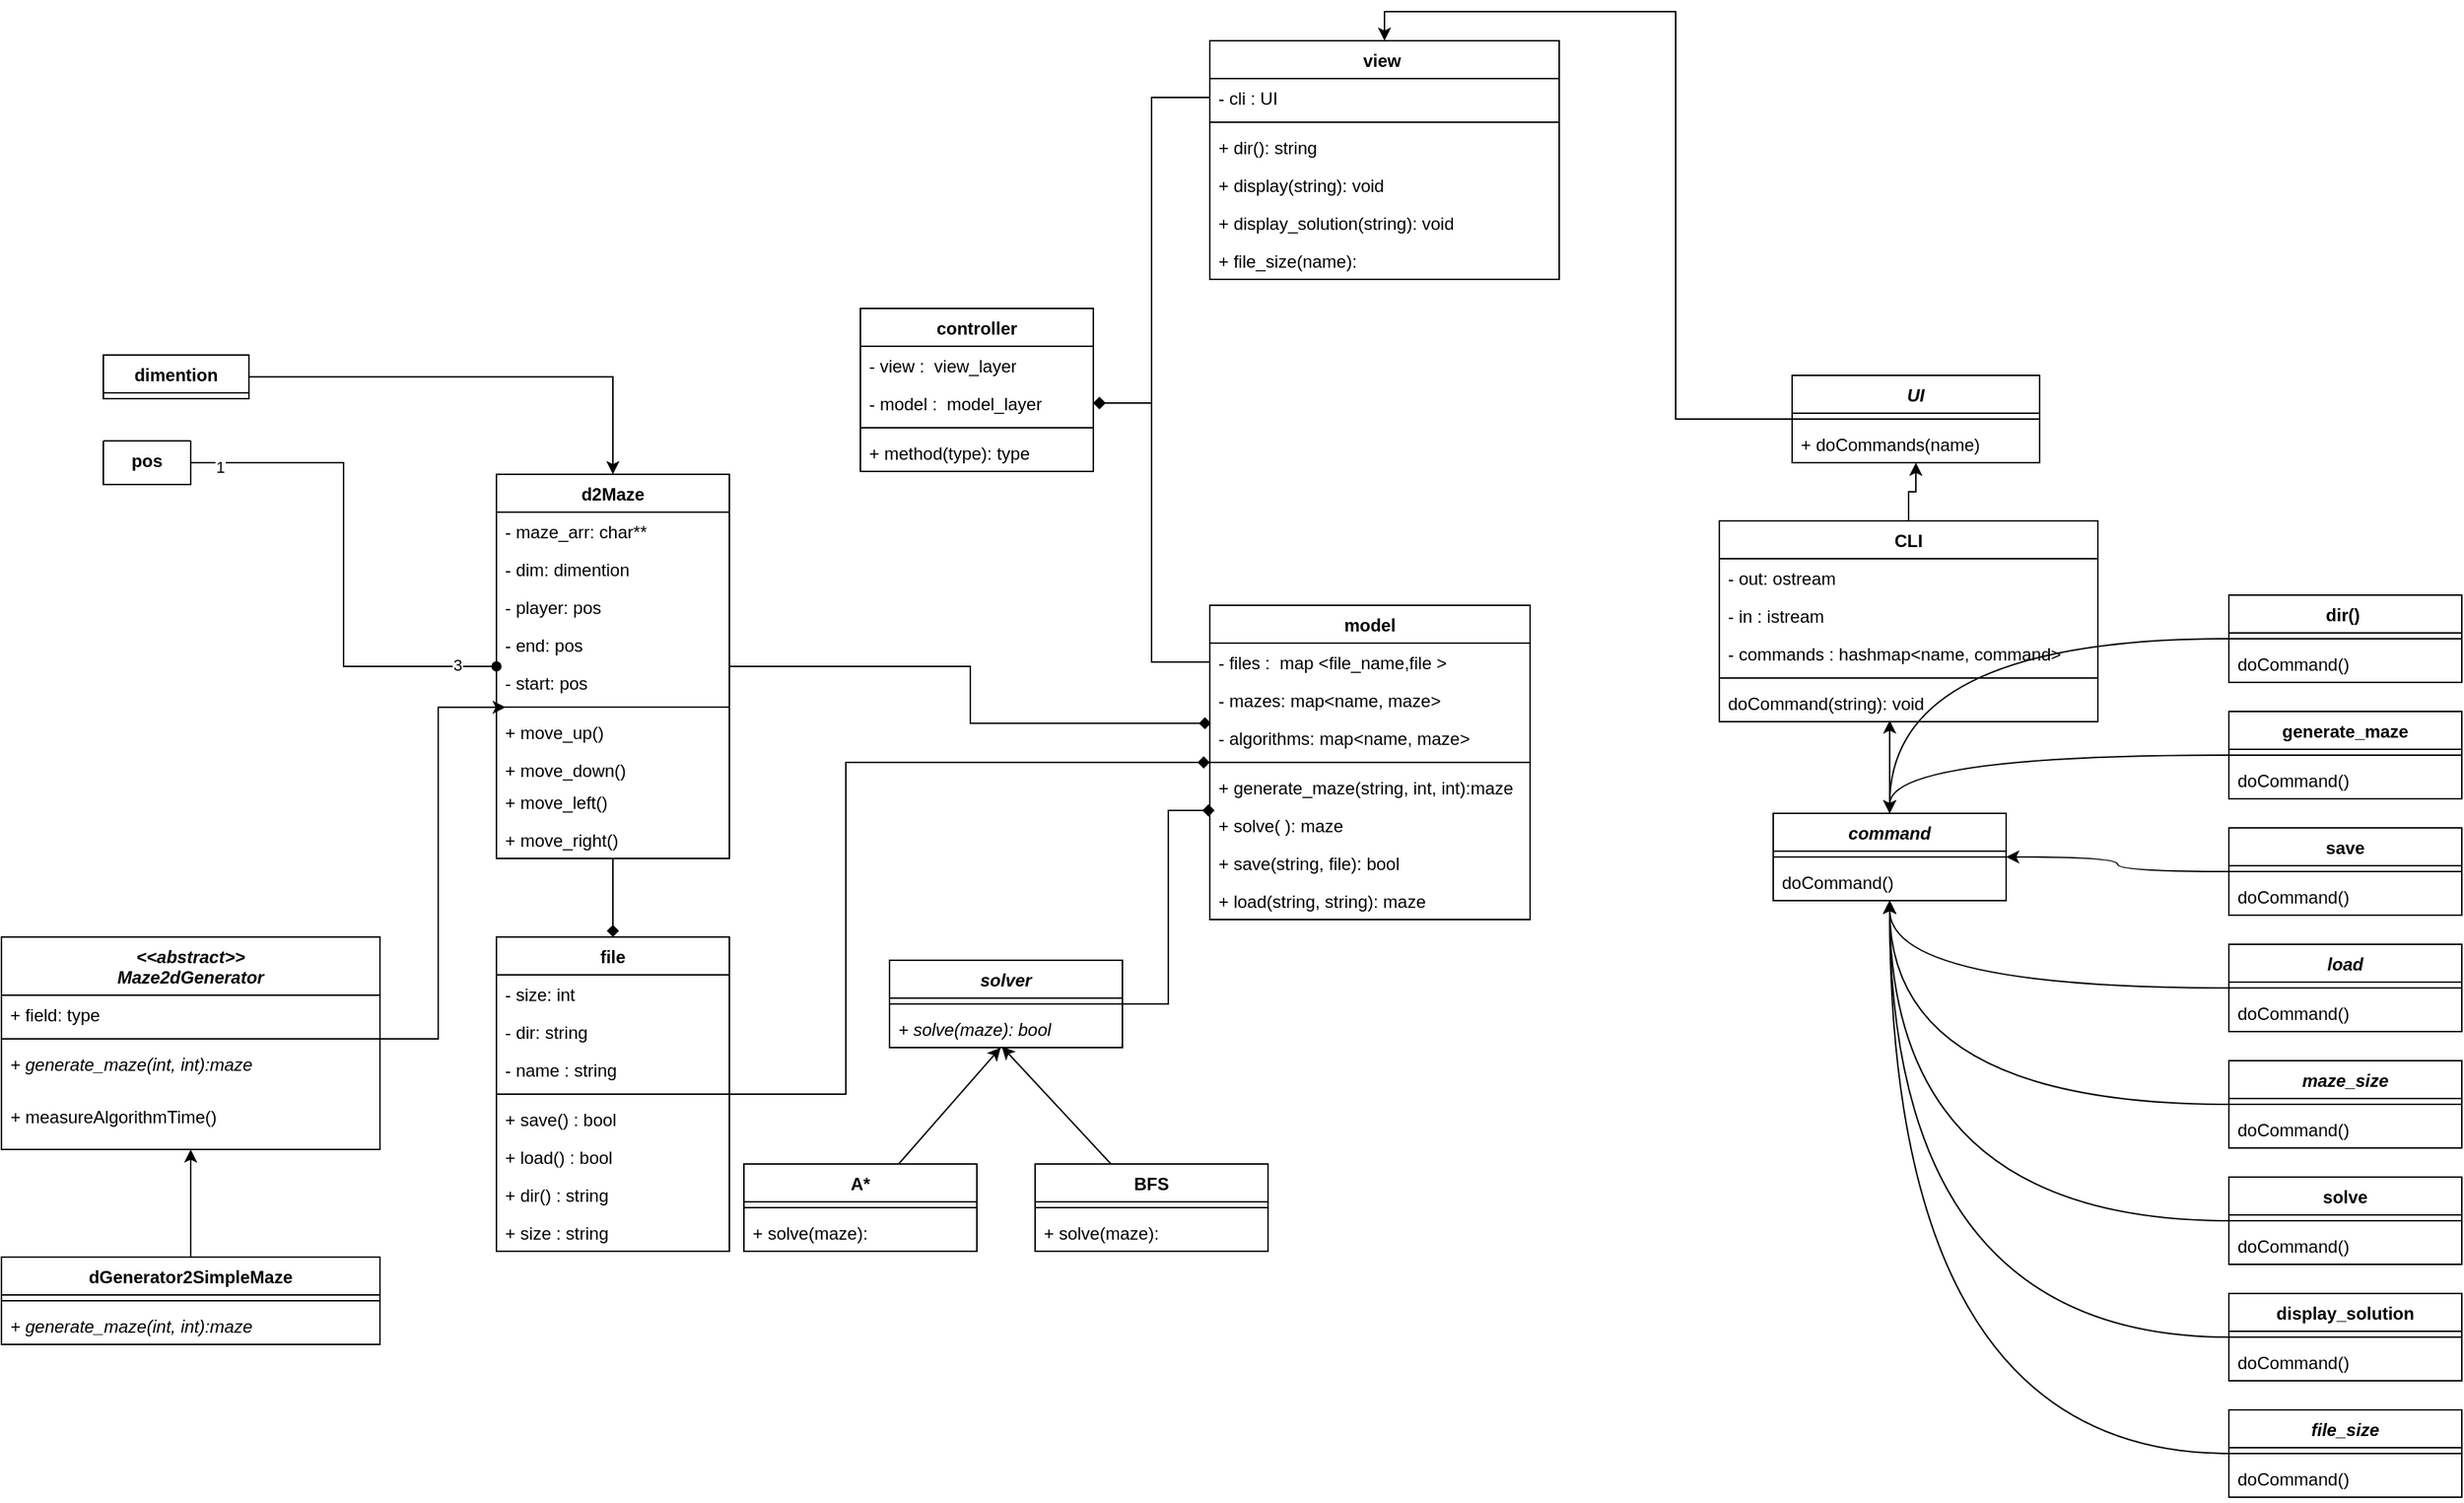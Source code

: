 <mxfile version="21.6.5" type="device">
  <diagram id="C5RBs43oDa-KdzZeNtuy" name="Page-1">
    <mxGraphModel dx="1363" dy="799" grid="1" gridSize="10" guides="1" tooltips="1" connect="1" arrows="1" fold="1" page="1" pageScale="1" pageWidth="1920" pageHeight="1200" math="0" shadow="0">
      <root>
        <mxCell id="WIyWlLk6GJQsqaUBKTNV-0" />
        <mxCell id="WIyWlLk6GJQsqaUBKTNV-1" parent="WIyWlLk6GJQsqaUBKTNV-0" />
        <mxCell id="Aom7ksUXfzKMNGs9SRL8-187" style="edgeStyle=orthogonalEdgeStyle;rounded=0;orthogonalLoop=1;jettySize=auto;html=1;endArrow=diamond;endFill=1;" edge="1" parent="WIyWlLk6GJQsqaUBKTNV-1" source="Aom7ksUXfzKMNGs9SRL8-19" target="Aom7ksUXfzKMNGs9SRL8-81">
          <mxGeometry relative="1" as="geometry" />
        </mxCell>
        <mxCell id="Aom7ksUXfzKMNGs9SRL8-239" style="edgeStyle=elbowEdgeStyle;rounded=0;orthogonalLoop=1;jettySize=auto;html=1;entryX=0.004;entryY=0.118;entryDx=0;entryDy=0;entryPerimeter=0;endArrow=diamond;endFill=1;" edge="1" parent="WIyWlLk6GJQsqaUBKTNV-1" source="Aom7ksUXfzKMNGs9SRL8-19" target="Aom7ksUXfzKMNGs9SRL8-63">
          <mxGeometry relative="1" as="geometry" />
        </mxCell>
        <mxCell id="Aom7ksUXfzKMNGs9SRL8-19" value="d2Maze" style="swimlane;fontStyle=1;align=center;verticalAlign=top;childLayout=stackLayout;horizontal=1;startSize=26;horizontalStack=0;resizeParent=1;resizeParentMax=0;resizeLast=0;collapsible=1;marginBottom=0;whiteSpace=wrap;html=1;" vertex="1" parent="WIyWlLk6GJQsqaUBKTNV-1">
          <mxGeometry x="490" y="418" width="160" height="264" as="geometry" />
        </mxCell>
        <mxCell id="Aom7ksUXfzKMNGs9SRL8-20" value="- maze_arr: char**" style="text;strokeColor=none;fillColor=none;align=left;verticalAlign=top;spacingLeft=4;spacingRight=4;overflow=hidden;rotatable=0;points=[[0,0.5],[1,0.5]];portConstraint=eastwest;whiteSpace=wrap;html=1;" vertex="1" parent="Aom7ksUXfzKMNGs9SRL8-19">
          <mxGeometry y="26" width="160" height="26" as="geometry" />
        </mxCell>
        <mxCell id="Aom7ksUXfzKMNGs9SRL8-22" value="- dim: dimention&amp;nbsp;" style="text;strokeColor=none;fillColor=none;align=left;verticalAlign=top;spacingLeft=4;spacingRight=4;overflow=hidden;rotatable=0;points=[[0,0.5],[1,0.5]];portConstraint=eastwest;whiteSpace=wrap;html=1;" vertex="1" parent="Aom7ksUXfzKMNGs9SRL8-19">
          <mxGeometry y="52" width="160" height="26" as="geometry" />
        </mxCell>
        <mxCell id="Aom7ksUXfzKMNGs9SRL8-23" value="- player: pos" style="text;strokeColor=none;fillColor=none;align=left;verticalAlign=top;spacingLeft=4;spacingRight=4;overflow=hidden;rotatable=0;points=[[0,0.5],[1,0.5]];portConstraint=eastwest;whiteSpace=wrap;html=1;" vertex="1" parent="Aom7ksUXfzKMNGs9SRL8-19">
          <mxGeometry y="78" width="160" height="26" as="geometry" />
        </mxCell>
        <mxCell id="Aom7ksUXfzKMNGs9SRL8-38" value="- end: pos" style="text;strokeColor=none;fillColor=none;align=left;verticalAlign=top;spacingLeft=4;spacingRight=4;overflow=hidden;rotatable=0;points=[[0,0.5],[1,0.5]];portConstraint=eastwest;whiteSpace=wrap;html=1;" vertex="1" parent="Aom7ksUXfzKMNGs9SRL8-19">
          <mxGeometry y="104" width="160" height="26" as="geometry" />
        </mxCell>
        <mxCell id="Aom7ksUXfzKMNGs9SRL8-37" value="- start: pos" style="text;strokeColor=none;fillColor=none;align=left;verticalAlign=top;spacingLeft=4;spacingRight=4;overflow=hidden;rotatable=0;points=[[0,0.5],[1,0.5]];portConstraint=eastwest;whiteSpace=wrap;html=1;" vertex="1" parent="Aom7ksUXfzKMNGs9SRL8-19">
          <mxGeometry y="130" width="160" height="26" as="geometry" />
        </mxCell>
        <mxCell id="Aom7ksUXfzKMNGs9SRL8-21" value="" style="line;strokeWidth=1;fillColor=none;align=left;verticalAlign=middle;spacingTop=-1;spacingLeft=3;spacingRight=3;rotatable=0;labelPosition=right;points=[];portConstraint=eastwest;strokeColor=inherit;" vertex="1" parent="Aom7ksUXfzKMNGs9SRL8-19">
          <mxGeometry y="156" width="160" height="8" as="geometry" />
        </mxCell>
        <mxCell id="Aom7ksUXfzKMNGs9SRL8-24" value="+ move_up()" style="text;strokeColor=none;fillColor=none;align=left;verticalAlign=top;spacingLeft=4;spacingRight=4;overflow=hidden;rotatable=0;points=[[0,0.5],[1,0.5]];portConstraint=eastwest;whiteSpace=wrap;html=1;" vertex="1" parent="Aom7ksUXfzKMNGs9SRL8-19">
          <mxGeometry y="164" width="160" height="26" as="geometry" />
        </mxCell>
        <mxCell id="Aom7ksUXfzKMNGs9SRL8-25" value="+ move_down()" style="text;strokeColor=none;fillColor=none;align=left;verticalAlign=top;spacingLeft=4;spacingRight=4;overflow=hidden;rotatable=0;points=[[0,0.5],[1,0.5]];portConstraint=eastwest;whiteSpace=wrap;html=1;" vertex="1" parent="Aom7ksUXfzKMNGs9SRL8-19">
          <mxGeometry y="190" width="160" height="22" as="geometry" />
        </mxCell>
        <mxCell id="Aom7ksUXfzKMNGs9SRL8-26" value="+ move_left()" style="text;strokeColor=none;fillColor=none;align=left;verticalAlign=top;spacingLeft=4;spacingRight=4;overflow=hidden;rotatable=0;points=[[0,0.5],[1,0.5]];portConstraint=eastwest;whiteSpace=wrap;html=1;" vertex="1" parent="Aom7ksUXfzKMNGs9SRL8-19">
          <mxGeometry y="212" width="160" height="26" as="geometry" />
        </mxCell>
        <mxCell id="Aom7ksUXfzKMNGs9SRL8-32" value="+ move_right()" style="text;strokeColor=none;fillColor=none;align=left;verticalAlign=top;spacingLeft=4;spacingRight=4;overflow=hidden;rotatable=0;points=[[0,0.5],[1,0.5]];portConstraint=eastwest;whiteSpace=wrap;html=1;" vertex="1" parent="Aom7ksUXfzKMNGs9SRL8-19">
          <mxGeometry y="238" width="160" height="26" as="geometry" />
        </mxCell>
        <mxCell id="Aom7ksUXfzKMNGs9SRL8-191" style="edgeStyle=orthogonalEdgeStyle;rounded=0;orthogonalLoop=1;jettySize=auto;html=1;" edge="1" parent="WIyWlLk6GJQsqaUBKTNV-1" source="Aom7ksUXfzKMNGs9SRL8-27" target="Aom7ksUXfzKMNGs9SRL8-19">
          <mxGeometry relative="1" as="geometry" />
        </mxCell>
        <mxCell id="Aom7ksUXfzKMNGs9SRL8-27" value="dimention" style="swimlane;fontStyle=1;align=center;verticalAlign=top;childLayout=stackLayout;horizontal=1;startSize=26;horizontalStack=0;resizeParent=1;resizeParentMax=0;resizeLast=0;collapsible=1;marginBottom=0;whiteSpace=wrap;html=1;" vertex="1" collapsed="1" parent="WIyWlLk6GJQsqaUBKTNV-1">
          <mxGeometry x="220" y="336" width="100" height="30" as="geometry">
            <mxRectangle x="760" y="316" width="160" height="200" as="alternateBounds" />
          </mxGeometry>
        </mxCell>
        <mxCell id="Aom7ksUXfzKMNGs9SRL8-28" value="- width: int" style="text;strokeColor=none;fillColor=none;align=left;verticalAlign=top;spacingLeft=4;spacingRight=4;overflow=hidden;rotatable=0;points=[[0,0.5],[1,0.5]];portConstraint=eastwest;whiteSpace=wrap;html=1;" vertex="1" parent="Aom7ksUXfzKMNGs9SRL8-27">
          <mxGeometry y="26" width="160" height="26" as="geometry" />
        </mxCell>
        <mxCell id="Aom7ksUXfzKMNGs9SRL8-30" value="- height: int" style="text;strokeColor=none;fillColor=none;align=left;verticalAlign=top;spacingLeft=4;spacingRight=4;overflow=hidden;rotatable=0;points=[[0,0.5],[1,0.5]];portConstraint=eastwest;whiteSpace=wrap;html=1;" vertex="1" parent="Aom7ksUXfzKMNGs9SRL8-27">
          <mxGeometry y="52" width="160" height="28" as="geometry" />
        </mxCell>
        <mxCell id="Aom7ksUXfzKMNGs9SRL8-29" value="" style="line;strokeWidth=1;fillColor=none;align=left;verticalAlign=middle;spacingTop=-1;spacingLeft=3;spacingRight=3;rotatable=0;labelPosition=right;points=[];portConstraint=eastwest;strokeColor=inherit;" vertex="1" parent="Aom7ksUXfzKMNGs9SRL8-27">
          <mxGeometry y="80" width="160" height="8" as="geometry" />
        </mxCell>
        <mxCell id="Aom7ksUXfzKMNGs9SRL8-33" value="+ set_width(int): void" style="text;strokeColor=none;fillColor=none;align=left;verticalAlign=top;spacingLeft=4;spacingRight=4;overflow=hidden;rotatable=0;points=[[0,0.5],[1,0.5]];portConstraint=eastwest;whiteSpace=wrap;html=1;" vertex="1" parent="Aom7ksUXfzKMNGs9SRL8-27">
          <mxGeometry y="88" width="160" height="28" as="geometry" />
        </mxCell>
        <mxCell id="Aom7ksUXfzKMNGs9SRL8-34" value="+ set_height(int) : void" style="text;strokeColor=none;fillColor=none;align=left;verticalAlign=top;spacingLeft=4;spacingRight=4;overflow=hidden;rotatable=0;points=[[0,0.5],[1,0.5]];portConstraint=eastwest;whiteSpace=wrap;html=1;" vertex="1" parent="Aom7ksUXfzKMNGs9SRL8-27">
          <mxGeometry y="116" width="160" height="28" as="geometry" />
        </mxCell>
        <mxCell id="Aom7ksUXfzKMNGs9SRL8-35" value="+ get_height() : int" style="text;strokeColor=none;fillColor=none;align=left;verticalAlign=top;spacingLeft=4;spacingRight=4;overflow=hidden;rotatable=0;points=[[0,0.5],[1,0.5]];portConstraint=eastwest;whiteSpace=wrap;html=1;" vertex="1" parent="Aom7ksUXfzKMNGs9SRL8-27">
          <mxGeometry y="144" width="160" height="28" as="geometry" />
        </mxCell>
        <mxCell id="Aom7ksUXfzKMNGs9SRL8-36" value="+ get_width() : int" style="text;strokeColor=none;fillColor=none;align=left;verticalAlign=top;spacingLeft=4;spacingRight=4;overflow=hidden;rotatable=0;points=[[0,0.5],[1,0.5]];portConstraint=eastwest;whiteSpace=wrap;html=1;" vertex="1" parent="Aom7ksUXfzKMNGs9SRL8-27">
          <mxGeometry y="172" width="160" height="28" as="geometry" />
        </mxCell>
        <mxCell id="Aom7ksUXfzKMNGs9SRL8-39" value="pos" style="swimlane;fontStyle=1;align=center;verticalAlign=top;childLayout=stackLayout;horizontal=1;startSize=0;horizontalStack=0;resizeParent=1;resizeParentMax=0;resizeLast=0;collapsible=1;marginBottom=0;whiteSpace=wrap;html=1;" vertex="1" collapsed="1" parent="WIyWlLk6GJQsqaUBKTNV-1">
          <mxGeometry x="220" y="395" width="60" height="30" as="geometry">
            <mxRectangle x="760" y="546" width="160" height="194" as="alternateBounds" />
          </mxGeometry>
        </mxCell>
        <mxCell id="Aom7ksUXfzKMNGs9SRL8-44" value="- col: int" style="text;strokeColor=none;fillColor=none;align=left;verticalAlign=top;spacingLeft=4;spacingRight=4;overflow=hidden;rotatable=0;points=[[0,0.5],[1,0.5]];portConstraint=eastwest;whiteSpace=wrap;html=1;" vertex="1" parent="Aom7ksUXfzKMNGs9SRL8-39">
          <mxGeometry y="26" width="160" height="30" as="geometry" />
        </mxCell>
        <mxCell id="Aom7ksUXfzKMNGs9SRL8-40" value="- row: int" style="text;strokeColor=none;fillColor=none;align=left;verticalAlign=top;spacingLeft=4;spacingRight=4;overflow=hidden;rotatable=0;points=[[0,0.5],[1,0.5]];portConstraint=eastwest;whiteSpace=wrap;html=1;" vertex="1" parent="Aom7ksUXfzKMNGs9SRL8-39">
          <mxGeometry y="56" width="160" height="26" as="geometry" />
        </mxCell>
        <mxCell id="Aom7ksUXfzKMNGs9SRL8-41" value="" style="line;strokeWidth=1;fillColor=none;align=left;verticalAlign=middle;spacingTop=-1;spacingLeft=3;spacingRight=3;rotatable=0;labelPosition=right;points=[];portConstraint=eastwest;strokeColor=inherit;" vertex="1" parent="Aom7ksUXfzKMNGs9SRL8-39">
          <mxGeometry y="82" width="160" height="8" as="geometry" />
        </mxCell>
        <mxCell id="Aom7ksUXfzKMNGs9SRL8-42" value="+ set_col(int):&amp;nbsp; void" style="text;strokeColor=none;fillColor=none;align=left;verticalAlign=top;spacingLeft=4;spacingRight=4;overflow=hidden;rotatable=0;points=[[0,0.5],[1,0.5]];portConstraint=eastwest;whiteSpace=wrap;html=1;" vertex="1" parent="Aom7ksUXfzKMNGs9SRL8-39">
          <mxGeometry y="90" width="160" height="26" as="geometry" />
        </mxCell>
        <mxCell id="Aom7ksUXfzKMNGs9SRL8-45" value="+ set_row(int):&amp;nbsp; void" style="text;strokeColor=none;fillColor=none;align=left;verticalAlign=top;spacingLeft=4;spacingRight=4;overflow=hidden;rotatable=0;points=[[0,0.5],[1,0.5]];portConstraint=eastwest;whiteSpace=wrap;html=1;" vertex="1" parent="Aom7ksUXfzKMNGs9SRL8-39">
          <mxGeometry y="116" width="160" height="26" as="geometry" />
        </mxCell>
        <mxCell id="Aom7ksUXfzKMNGs9SRL8-46" value="+ get_col():&amp;nbsp; int" style="text;strokeColor=none;fillColor=none;align=left;verticalAlign=top;spacingLeft=4;spacingRight=4;overflow=hidden;rotatable=0;points=[[0,0.5],[1,0.5]];portConstraint=eastwest;whiteSpace=wrap;html=1;" vertex="1" parent="Aom7ksUXfzKMNGs9SRL8-39">
          <mxGeometry y="142" width="160" height="26" as="geometry" />
        </mxCell>
        <mxCell id="Aom7ksUXfzKMNGs9SRL8-47" value="+ get_row():&amp;nbsp; int" style="text;strokeColor=none;fillColor=none;align=left;verticalAlign=top;spacingLeft=4;spacingRight=4;overflow=hidden;rotatable=0;points=[[0,0.5],[1,0.5]];portConstraint=eastwest;whiteSpace=wrap;html=1;" vertex="1" parent="Aom7ksUXfzKMNGs9SRL8-39">
          <mxGeometry y="168" width="160" height="26" as="geometry" />
        </mxCell>
        <mxCell id="Aom7ksUXfzKMNGs9SRL8-64" value="&lt;i&gt;&amp;lt;&amp;lt;abstract&amp;gt;&amp;gt;&lt;br&gt;Maze2dGenerator&lt;/i&gt;" style="swimlane;fontStyle=1;align=center;verticalAlign=top;childLayout=stackLayout;horizontal=1;startSize=40;horizontalStack=0;resizeParent=1;resizeParentMax=0;resizeLast=0;collapsible=1;marginBottom=0;whiteSpace=wrap;html=1;" vertex="1" parent="WIyWlLk6GJQsqaUBKTNV-1">
          <mxGeometry x="150" y="736" width="260" height="146" as="geometry">
            <mxRectangle x="540" y="440" width="140" height="40" as="alternateBounds" />
          </mxGeometry>
        </mxCell>
        <mxCell id="Aom7ksUXfzKMNGs9SRL8-65" value="+ field: type" style="text;strokeColor=none;fillColor=none;align=left;verticalAlign=top;spacingLeft=4;spacingRight=4;overflow=hidden;rotatable=0;points=[[0,0.5],[1,0.5]];portConstraint=eastwest;whiteSpace=wrap;html=1;" vertex="1" parent="Aom7ksUXfzKMNGs9SRL8-64">
          <mxGeometry y="40" width="260" height="26" as="geometry" />
        </mxCell>
        <mxCell id="Aom7ksUXfzKMNGs9SRL8-66" value="" style="line;strokeWidth=1;fillColor=none;align=left;verticalAlign=middle;spacingTop=-1;spacingLeft=3;spacingRight=3;rotatable=0;labelPosition=right;points=[];portConstraint=eastwest;strokeColor=inherit;" vertex="1" parent="Aom7ksUXfzKMNGs9SRL8-64">
          <mxGeometry y="66" width="260" height="8" as="geometry" />
        </mxCell>
        <mxCell id="Aom7ksUXfzKMNGs9SRL8-67" value="&lt;i&gt;+ generate_maze(int, int):maze&amp;nbsp;&lt;/i&gt;" style="text;strokeColor=none;fillColor=none;align=left;verticalAlign=top;spacingLeft=4;spacingRight=4;overflow=hidden;rotatable=0;points=[[0,0.5],[1,0.5]];portConstraint=eastwest;whiteSpace=wrap;html=1;" vertex="1" parent="Aom7ksUXfzKMNGs9SRL8-64">
          <mxGeometry y="74" width="260" height="36" as="geometry" />
        </mxCell>
        <mxCell id="Aom7ksUXfzKMNGs9SRL8-75" value="&lt;i&gt;+&amp;nbsp;&lt;/i&gt;measureAlgorithmTime()" style="text;strokeColor=none;fillColor=none;align=left;verticalAlign=top;spacingLeft=4;spacingRight=4;overflow=hidden;rotatable=0;points=[[0,0.5],[1,0.5]];portConstraint=eastwest;whiteSpace=wrap;html=1;" vertex="1" parent="Aom7ksUXfzKMNGs9SRL8-64">
          <mxGeometry y="110" width="260" height="36" as="geometry" />
        </mxCell>
        <mxCell id="Aom7ksUXfzKMNGs9SRL8-74" style="edgeStyle=orthogonalEdgeStyle;rounded=0;orthogonalLoop=1;jettySize=auto;html=1;entryX=0.04;entryY=1.158;entryDx=0;entryDy=0;entryPerimeter=0;" edge="1" parent="WIyWlLk6GJQsqaUBKTNV-1" source="Aom7ksUXfzKMNGs9SRL8-66" target="Aom7ksUXfzKMNGs9SRL8-37">
          <mxGeometry relative="1" as="geometry" />
        </mxCell>
        <mxCell id="Aom7ksUXfzKMNGs9SRL8-192" style="edgeStyle=orthogonalEdgeStyle;rounded=0;orthogonalLoop=1;jettySize=auto;html=1;" edge="1" parent="WIyWlLk6GJQsqaUBKTNV-1" source="Aom7ksUXfzKMNGs9SRL8-76" target="Aom7ksUXfzKMNGs9SRL8-64">
          <mxGeometry relative="1" as="geometry" />
        </mxCell>
        <mxCell id="Aom7ksUXfzKMNGs9SRL8-76" value="dGenerator2SimpleMaze" style="swimlane;fontStyle=1;align=center;verticalAlign=top;childLayout=stackLayout;horizontal=1;startSize=26;horizontalStack=0;resizeParent=1;resizeParentMax=0;resizeLast=0;collapsible=1;marginBottom=0;whiteSpace=wrap;html=1;" vertex="1" parent="WIyWlLk6GJQsqaUBKTNV-1">
          <mxGeometry x="150" y="956" width="260" height="60" as="geometry" />
        </mxCell>
        <mxCell id="Aom7ksUXfzKMNGs9SRL8-78" value="" style="line;strokeWidth=1;fillColor=none;align=left;verticalAlign=middle;spacingTop=-1;spacingLeft=3;spacingRight=3;rotatable=0;labelPosition=right;points=[];portConstraint=eastwest;strokeColor=inherit;" vertex="1" parent="Aom7ksUXfzKMNGs9SRL8-76">
          <mxGeometry y="26" width="260" height="8" as="geometry" />
        </mxCell>
        <mxCell id="Aom7ksUXfzKMNGs9SRL8-79" value="&lt;i style=&quot;border-color: var(--border-color);&quot;&gt;+ generate_maze(int, int):maze&amp;nbsp;&lt;/i&gt;" style="text;strokeColor=none;fillColor=none;align=left;verticalAlign=top;spacingLeft=4;spacingRight=4;overflow=hidden;rotatable=0;points=[[0,0.5],[1,0.5]];portConstraint=eastwest;whiteSpace=wrap;html=1;" vertex="1" parent="Aom7ksUXfzKMNGs9SRL8-76">
          <mxGeometry y="34" width="260" height="26" as="geometry" />
        </mxCell>
        <mxCell id="Aom7ksUXfzKMNGs9SRL8-241" style="edgeStyle=elbowEdgeStyle;rounded=0;orthogonalLoop=1;jettySize=auto;html=1;endArrow=diamond;endFill=1;" edge="1" parent="WIyWlLk6GJQsqaUBKTNV-1" source="Aom7ksUXfzKMNGs9SRL8-81" target="Aom7ksUXfzKMNGs9SRL8-120">
          <mxGeometry relative="1" as="geometry">
            <Array as="points">
              <mxPoint x="730" y="730" />
            </Array>
          </mxGeometry>
        </mxCell>
        <mxCell id="Aom7ksUXfzKMNGs9SRL8-81" value="file" style="swimlane;fontStyle=1;align=center;verticalAlign=top;childLayout=stackLayout;horizontal=1;startSize=26;horizontalStack=0;resizeParent=1;resizeParentMax=0;resizeLast=0;collapsible=1;marginBottom=0;whiteSpace=wrap;html=1;" vertex="1" parent="WIyWlLk6GJQsqaUBKTNV-1">
          <mxGeometry x="490" y="736" width="160" height="216" as="geometry">
            <mxRectangle x="600" y="370" width="60" height="30" as="alternateBounds" />
          </mxGeometry>
        </mxCell>
        <mxCell id="Aom7ksUXfzKMNGs9SRL8-82" value="- size: int" style="text;strokeColor=none;fillColor=none;align=left;verticalAlign=top;spacingLeft=4;spacingRight=4;overflow=hidden;rotatable=0;points=[[0,0.5],[1,0.5]];portConstraint=eastwest;whiteSpace=wrap;html=1;" vertex="1" parent="Aom7ksUXfzKMNGs9SRL8-81">
          <mxGeometry y="26" width="160" height="26" as="geometry" />
        </mxCell>
        <mxCell id="Aom7ksUXfzKMNGs9SRL8-88" value="- dir: string" style="text;strokeColor=none;fillColor=none;align=left;verticalAlign=top;spacingLeft=4;spacingRight=4;overflow=hidden;rotatable=0;points=[[0,0.5],[1,0.5]];portConstraint=eastwest;whiteSpace=wrap;html=1;" vertex="1" parent="Aom7ksUXfzKMNGs9SRL8-81">
          <mxGeometry y="52" width="160" height="26" as="geometry" />
        </mxCell>
        <mxCell id="Aom7ksUXfzKMNGs9SRL8-111" value="- name : string" style="text;strokeColor=none;fillColor=none;align=left;verticalAlign=top;spacingLeft=4;spacingRight=4;overflow=hidden;rotatable=0;points=[[0,0.5],[1,0.5]];portConstraint=eastwest;whiteSpace=wrap;html=1;" vertex="1" parent="Aom7ksUXfzKMNGs9SRL8-81">
          <mxGeometry y="78" width="160" height="26" as="geometry" />
        </mxCell>
        <mxCell id="Aom7ksUXfzKMNGs9SRL8-83" value="" style="line;strokeWidth=1;fillColor=none;align=left;verticalAlign=middle;spacingTop=-1;spacingLeft=3;spacingRight=3;rotatable=0;labelPosition=right;points=[];portConstraint=eastwest;strokeColor=inherit;" vertex="1" parent="Aom7ksUXfzKMNGs9SRL8-81">
          <mxGeometry y="104" width="160" height="8" as="geometry" />
        </mxCell>
        <mxCell id="Aom7ksUXfzKMNGs9SRL8-84" value="+ save() : bool&amp;nbsp;" style="text;strokeColor=none;fillColor=none;align=left;verticalAlign=top;spacingLeft=4;spacingRight=4;overflow=hidden;rotatable=0;points=[[0,0.5],[1,0.5]];portConstraint=eastwest;whiteSpace=wrap;html=1;" vertex="1" parent="Aom7ksUXfzKMNGs9SRL8-81">
          <mxGeometry y="112" width="160" height="26" as="geometry" />
        </mxCell>
        <mxCell id="Aom7ksUXfzKMNGs9SRL8-85" value="+ load() : bool&amp;nbsp;" style="text;strokeColor=none;fillColor=none;align=left;verticalAlign=top;spacingLeft=4;spacingRight=4;overflow=hidden;rotatable=0;points=[[0,0.5],[1,0.5]];portConstraint=eastwest;whiteSpace=wrap;html=1;" vertex="1" parent="Aom7ksUXfzKMNGs9SRL8-81">
          <mxGeometry y="138" width="160" height="26" as="geometry" />
        </mxCell>
        <mxCell id="Aom7ksUXfzKMNGs9SRL8-86" value="+ dir() : string&amp;nbsp;" style="text;strokeColor=none;fillColor=none;align=left;verticalAlign=top;spacingLeft=4;spacingRight=4;overflow=hidden;rotatable=0;points=[[0,0.5],[1,0.5]];portConstraint=eastwest;whiteSpace=wrap;html=1;" vertex="1" parent="Aom7ksUXfzKMNGs9SRL8-81">
          <mxGeometry y="164" width="160" height="26" as="geometry" />
        </mxCell>
        <mxCell id="Aom7ksUXfzKMNGs9SRL8-87" value="+ size : string&amp;nbsp;" style="text;strokeColor=none;fillColor=none;align=left;verticalAlign=top;spacingLeft=4;spacingRight=4;overflow=hidden;rotatable=0;points=[[0,0.5],[1,0.5]];portConstraint=eastwest;whiteSpace=wrap;html=1;" vertex="1" parent="Aom7ksUXfzKMNGs9SRL8-81">
          <mxGeometry y="190" width="160" height="26" as="geometry" />
        </mxCell>
        <mxCell id="Aom7ksUXfzKMNGs9SRL8-151" style="edgeStyle=elbowEdgeStyle;rounded=0;orthogonalLoop=1;jettySize=auto;html=1;entryX=0.015;entryY=0.115;entryDx=0;entryDy=0;entryPerimeter=0;endArrow=diamond;endFill=1;" edge="1" parent="WIyWlLk6GJQsqaUBKTNV-1" source="Aom7ksUXfzKMNGs9SRL8-93" target="Aom7ksUXfzKMNGs9SRL8-127">
          <mxGeometry relative="1" as="geometry" />
        </mxCell>
        <mxCell id="Aom7ksUXfzKMNGs9SRL8-93" value="&lt;i&gt;solver&lt;/i&gt;" style="swimlane;fontStyle=1;align=center;verticalAlign=top;childLayout=stackLayout;horizontal=1;startSize=26;horizontalStack=0;resizeParent=1;resizeParentMax=0;resizeLast=0;collapsible=1;marginBottom=0;whiteSpace=wrap;html=1;" vertex="1" parent="WIyWlLk6GJQsqaUBKTNV-1">
          <mxGeometry x="760" y="752" width="160" height="60" as="geometry" />
        </mxCell>
        <mxCell id="Aom7ksUXfzKMNGs9SRL8-95" value="" style="line;strokeWidth=1;fillColor=none;align=left;verticalAlign=middle;spacingTop=-1;spacingLeft=3;spacingRight=3;rotatable=0;labelPosition=right;points=[];portConstraint=eastwest;strokeColor=inherit;" vertex="1" parent="Aom7ksUXfzKMNGs9SRL8-93">
          <mxGeometry y="26" width="160" height="8" as="geometry" />
        </mxCell>
        <mxCell id="Aom7ksUXfzKMNGs9SRL8-96" value="&lt;i&gt;+ solve(maze): bool&lt;/i&gt;" style="text;strokeColor=none;fillColor=none;align=left;verticalAlign=top;spacingLeft=4;spacingRight=4;overflow=hidden;rotatable=0;points=[[0,0.5],[1,0.5]];portConstraint=eastwest;whiteSpace=wrap;html=1;" vertex="1" parent="Aom7ksUXfzKMNGs9SRL8-93">
          <mxGeometry y="34" width="160" height="26" as="geometry" />
        </mxCell>
        <mxCell id="Aom7ksUXfzKMNGs9SRL8-106" style="rounded=0;orthogonalLoop=1;jettySize=auto;html=1;entryX=0.477;entryY=1.001;entryDx=0;entryDy=0;entryPerimeter=0;" edge="1" parent="WIyWlLk6GJQsqaUBKTNV-1" source="Aom7ksUXfzKMNGs9SRL8-97" target="Aom7ksUXfzKMNGs9SRL8-96">
          <mxGeometry relative="1" as="geometry" />
        </mxCell>
        <mxCell id="Aom7ksUXfzKMNGs9SRL8-97" value="A*" style="swimlane;fontStyle=1;align=center;verticalAlign=top;childLayout=stackLayout;horizontal=1;startSize=26;horizontalStack=0;resizeParent=1;resizeParentMax=0;resizeLast=0;collapsible=1;marginBottom=0;whiteSpace=wrap;html=1;" vertex="1" parent="WIyWlLk6GJQsqaUBKTNV-1">
          <mxGeometry x="660" y="892" width="160" height="60" as="geometry" />
        </mxCell>
        <mxCell id="Aom7ksUXfzKMNGs9SRL8-99" value="" style="line;strokeWidth=1;fillColor=none;align=left;verticalAlign=middle;spacingTop=-1;spacingLeft=3;spacingRight=3;rotatable=0;labelPosition=right;points=[];portConstraint=eastwest;strokeColor=inherit;" vertex="1" parent="Aom7ksUXfzKMNGs9SRL8-97">
          <mxGeometry y="26" width="160" height="8" as="geometry" />
        </mxCell>
        <mxCell id="Aom7ksUXfzKMNGs9SRL8-100" value="+ solve(maze):" style="text;strokeColor=none;fillColor=none;align=left;verticalAlign=top;spacingLeft=4;spacingRight=4;overflow=hidden;rotatable=0;points=[[0,0.5],[1,0.5]];portConstraint=eastwest;whiteSpace=wrap;html=1;" vertex="1" parent="Aom7ksUXfzKMNGs9SRL8-97">
          <mxGeometry y="34" width="160" height="26" as="geometry" />
        </mxCell>
        <mxCell id="Aom7ksUXfzKMNGs9SRL8-104" style="rounded=0;orthogonalLoop=1;jettySize=auto;html=1;entryX=0.482;entryY=0.969;entryDx=0;entryDy=0;entryPerimeter=0;" edge="1" parent="WIyWlLk6GJQsqaUBKTNV-1" source="Aom7ksUXfzKMNGs9SRL8-101" target="Aom7ksUXfzKMNGs9SRL8-96">
          <mxGeometry relative="1" as="geometry" />
        </mxCell>
        <mxCell id="Aom7ksUXfzKMNGs9SRL8-101" value="BFS" style="swimlane;fontStyle=1;align=center;verticalAlign=top;childLayout=stackLayout;horizontal=1;startSize=26;horizontalStack=0;resizeParent=1;resizeParentMax=0;resizeLast=0;collapsible=1;marginBottom=0;whiteSpace=wrap;html=1;" vertex="1" parent="WIyWlLk6GJQsqaUBKTNV-1">
          <mxGeometry x="860" y="892" width="160" height="60" as="geometry" />
        </mxCell>
        <mxCell id="Aom7ksUXfzKMNGs9SRL8-102" value="" style="line;strokeWidth=1;fillColor=none;align=left;verticalAlign=middle;spacingTop=-1;spacingLeft=3;spacingRight=3;rotatable=0;labelPosition=right;points=[];portConstraint=eastwest;strokeColor=inherit;" vertex="1" parent="Aom7ksUXfzKMNGs9SRL8-101">
          <mxGeometry y="26" width="160" height="8" as="geometry" />
        </mxCell>
        <mxCell id="Aom7ksUXfzKMNGs9SRL8-103" value="+ solve(maze):" style="text;strokeColor=none;fillColor=none;align=left;verticalAlign=top;spacingLeft=4;spacingRight=4;overflow=hidden;rotatable=0;points=[[0,0.5],[1,0.5]];portConstraint=eastwest;whiteSpace=wrap;html=1;" vertex="1" parent="Aom7ksUXfzKMNGs9SRL8-101">
          <mxGeometry y="34" width="160" height="26" as="geometry" />
        </mxCell>
        <mxCell id="Aom7ksUXfzKMNGs9SRL8-107" value="controller" style="swimlane;fontStyle=1;align=center;verticalAlign=top;childLayout=stackLayout;horizontal=1;startSize=26;horizontalStack=0;resizeParent=1;resizeParentMax=0;resizeLast=0;collapsible=1;marginBottom=0;whiteSpace=wrap;html=1;" vertex="1" parent="WIyWlLk6GJQsqaUBKTNV-1">
          <mxGeometry x="740" y="304" width="160" height="112" as="geometry" />
        </mxCell>
        <mxCell id="Aom7ksUXfzKMNGs9SRL8-108" value="- view :&amp;nbsp; view_layer" style="text;strokeColor=none;fillColor=none;align=left;verticalAlign=top;spacingLeft=4;spacingRight=4;overflow=hidden;rotatable=0;points=[[0,0.5],[1,0.5]];portConstraint=eastwest;whiteSpace=wrap;html=1;" vertex="1" parent="Aom7ksUXfzKMNGs9SRL8-107">
          <mxGeometry y="26" width="160" height="26" as="geometry" />
        </mxCell>
        <mxCell id="Aom7ksUXfzKMNGs9SRL8-112" value="- model :&amp;nbsp; model_layer" style="text;strokeColor=none;fillColor=none;align=left;verticalAlign=top;spacingLeft=4;spacingRight=4;overflow=hidden;rotatable=0;points=[[0,0.5],[1,0.5]];portConstraint=eastwest;whiteSpace=wrap;html=1;" vertex="1" parent="Aom7ksUXfzKMNGs9SRL8-107">
          <mxGeometry y="52" width="160" height="26" as="geometry" />
        </mxCell>
        <mxCell id="Aom7ksUXfzKMNGs9SRL8-109" value="" style="line;strokeWidth=1;fillColor=none;align=left;verticalAlign=middle;spacingTop=-1;spacingLeft=3;spacingRight=3;rotatable=0;labelPosition=right;points=[];portConstraint=eastwest;strokeColor=inherit;" vertex="1" parent="Aom7ksUXfzKMNGs9SRL8-107">
          <mxGeometry y="78" width="160" height="8" as="geometry" />
        </mxCell>
        <mxCell id="Aom7ksUXfzKMNGs9SRL8-110" value="+ method(type): type" style="text;strokeColor=none;fillColor=none;align=left;verticalAlign=top;spacingLeft=4;spacingRight=4;overflow=hidden;rotatable=0;points=[[0,0.5],[1,0.5]];portConstraint=eastwest;whiteSpace=wrap;html=1;" vertex="1" parent="Aom7ksUXfzKMNGs9SRL8-107">
          <mxGeometry y="86" width="160" height="26" as="geometry" />
        </mxCell>
        <mxCell id="Aom7ksUXfzKMNGs9SRL8-115" value="view&amp;nbsp;" style="swimlane;fontStyle=1;align=center;verticalAlign=top;childLayout=stackLayout;horizontal=1;startSize=26;horizontalStack=0;resizeParent=1;resizeParentMax=0;resizeLast=0;collapsible=1;marginBottom=0;whiteSpace=wrap;html=1;" vertex="1" parent="WIyWlLk6GJQsqaUBKTNV-1">
          <mxGeometry x="980" y="120" width="240" height="164" as="geometry" />
        </mxCell>
        <mxCell id="Aom7ksUXfzKMNGs9SRL8-116" value="- cli : UI" style="text;strokeColor=none;fillColor=none;align=left;verticalAlign=top;spacingLeft=4;spacingRight=4;overflow=hidden;rotatable=0;points=[[0,0.5],[1,0.5]];portConstraint=eastwest;whiteSpace=wrap;html=1;" vertex="1" parent="Aom7ksUXfzKMNGs9SRL8-115">
          <mxGeometry y="26" width="240" height="26" as="geometry" />
        </mxCell>
        <mxCell id="Aom7ksUXfzKMNGs9SRL8-117" value="" style="line;strokeWidth=1;fillColor=none;align=left;verticalAlign=middle;spacingTop=-1;spacingLeft=3;spacingRight=3;rotatable=0;labelPosition=right;points=[];portConstraint=eastwest;strokeColor=inherit;" vertex="1" parent="Aom7ksUXfzKMNGs9SRL8-115">
          <mxGeometry y="52" width="240" height="8" as="geometry" />
        </mxCell>
        <mxCell id="Aom7ksUXfzKMNGs9SRL8-118" value="+ dir(): string" style="text;strokeColor=none;fillColor=none;align=left;verticalAlign=top;spacingLeft=4;spacingRight=4;overflow=hidden;rotatable=0;points=[[0,0.5],[1,0.5]];portConstraint=eastwest;whiteSpace=wrap;html=1;" vertex="1" parent="Aom7ksUXfzKMNGs9SRL8-115">
          <mxGeometry y="60" width="240" height="26" as="geometry" />
        </mxCell>
        <mxCell id="Aom7ksUXfzKMNGs9SRL8-129" value="+ display(string): void" style="text;strokeColor=none;fillColor=none;align=left;verticalAlign=top;spacingLeft=4;spacingRight=4;overflow=hidden;rotatable=0;points=[[0,0.5],[1,0.5]];portConstraint=eastwest;whiteSpace=wrap;html=1;" vertex="1" parent="Aom7ksUXfzKMNGs9SRL8-115">
          <mxGeometry y="86" width="240" height="26" as="geometry" />
        </mxCell>
        <mxCell id="Aom7ksUXfzKMNGs9SRL8-130" value="+ display_solution(string): void" style="text;strokeColor=none;fillColor=none;align=left;verticalAlign=top;spacingLeft=4;spacingRight=4;overflow=hidden;rotatable=0;points=[[0,0.5],[1,0.5]];portConstraint=eastwest;whiteSpace=wrap;html=1;" vertex="1" parent="Aom7ksUXfzKMNGs9SRL8-115">
          <mxGeometry y="112" width="240" height="26" as="geometry" />
        </mxCell>
        <mxCell id="Aom7ksUXfzKMNGs9SRL8-131" value="+ file_size(name):&lt;br&gt;" style="text;strokeColor=none;fillColor=none;align=left;verticalAlign=top;spacingLeft=4;spacingRight=4;overflow=hidden;rotatable=0;points=[[0,0.5],[1,0.5]];portConstraint=eastwest;whiteSpace=wrap;html=1;" vertex="1" parent="Aom7ksUXfzKMNGs9SRL8-115">
          <mxGeometry y="138" width="240" height="26" as="geometry" />
        </mxCell>
        <mxCell id="Aom7ksUXfzKMNGs9SRL8-120" value="model" style="swimlane;fontStyle=1;align=center;verticalAlign=top;childLayout=stackLayout;horizontal=1;startSize=26;horizontalStack=0;resizeParent=1;resizeParentMax=0;resizeLast=0;collapsible=1;marginBottom=0;whiteSpace=wrap;html=1;" vertex="1" parent="WIyWlLk6GJQsqaUBKTNV-1">
          <mxGeometry x="980" y="508" width="220" height="216" as="geometry" />
        </mxCell>
        <mxCell id="Aom7ksUXfzKMNGs9SRL8-121" value="- files :&amp;nbsp; map &amp;lt;file_name,file &amp;gt;" style="text;strokeColor=none;fillColor=none;align=left;verticalAlign=top;spacingLeft=4;spacingRight=4;overflow=hidden;rotatable=0;points=[[0,0.5],[1,0.5]];portConstraint=eastwest;whiteSpace=wrap;html=1;" vertex="1" parent="Aom7ksUXfzKMNGs9SRL8-120">
          <mxGeometry y="26" width="220" height="26" as="geometry" />
        </mxCell>
        <mxCell id="Aom7ksUXfzKMNGs9SRL8-235" value="- mazes: map&lt;name, maze&gt;" style="text;align=left;verticalAlign=top;spacingLeft=4;spacingRight=4;overflow=hidden;rotatable=0;points=[[0,0.5],[1,0.5]];portConstraint=eastwest;" vertex="1" parent="Aom7ksUXfzKMNGs9SRL8-120">
          <mxGeometry y="52" width="220" height="26" as="geometry" />
        </mxCell>
        <mxCell id="Aom7ksUXfzKMNGs9SRL8-63" value="- algorithms: map&lt;name, maze&gt;" style="text;align=left;verticalAlign=top;spacingLeft=4;spacingRight=4;overflow=hidden;rotatable=0;points=[[0,0.5],[1,0.5]];portConstraint=eastwest;" vertex="1" parent="Aom7ksUXfzKMNGs9SRL8-120">
          <mxGeometry y="78" width="220" height="26" as="geometry" />
        </mxCell>
        <mxCell id="Aom7ksUXfzKMNGs9SRL8-122" value="" style="line;strokeWidth=1;fillColor=none;align=left;verticalAlign=middle;spacingTop=-1;spacingLeft=3;spacingRight=3;rotatable=0;labelPosition=right;points=[];portConstraint=eastwest;strokeColor=inherit;" vertex="1" parent="Aom7ksUXfzKMNGs9SRL8-120">
          <mxGeometry y="104" width="220" height="8" as="geometry" />
        </mxCell>
        <mxCell id="Aom7ksUXfzKMNGs9SRL8-123" value="+ generate_maze(string, int, int):maze&amp;nbsp;" style="text;strokeColor=none;fillColor=none;align=left;verticalAlign=top;spacingLeft=4;spacingRight=4;overflow=hidden;rotatable=0;points=[[0,0.5],[1,0.5]];portConstraint=eastwest;whiteSpace=wrap;html=1;" vertex="1" parent="Aom7ksUXfzKMNGs9SRL8-120">
          <mxGeometry y="112" width="220" height="26" as="geometry" />
        </mxCell>
        <mxCell id="Aom7ksUXfzKMNGs9SRL8-127" value="+ solve( ): maze" style="text;strokeColor=none;fillColor=none;align=left;verticalAlign=top;spacingLeft=4;spacingRight=4;overflow=hidden;rotatable=0;points=[[0,0.5],[1,0.5]];portConstraint=eastwest;whiteSpace=wrap;html=1;" vertex="1" parent="Aom7ksUXfzKMNGs9SRL8-120">
          <mxGeometry y="138" width="220" height="26" as="geometry" />
        </mxCell>
        <mxCell id="Aom7ksUXfzKMNGs9SRL8-128" value="+ save(string, file): bool" style="text;strokeColor=none;fillColor=none;align=left;verticalAlign=top;spacingLeft=4;spacingRight=4;overflow=hidden;rotatable=0;points=[[0,0.5],[1,0.5]];portConstraint=eastwest;whiteSpace=wrap;html=1;" vertex="1" parent="Aom7ksUXfzKMNGs9SRL8-120">
          <mxGeometry y="164" width="220" height="26" as="geometry" />
        </mxCell>
        <mxCell id="Aom7ksUXfzKMNGs9SRL8-136" value="+ load(string, string): maze" style="text;strokeColor=none;fillColor=none;align=left;verticalAlign=top;spacingLeft=4;spacingRight=4;overflow=hidden;rotatable=0;points=[[0,0.5],[1,0.5]];portConstraint=eastwest;whiteSpace=wrap;html=1;" vertex="1" parent="Aom7ksUXfzKMNGs9SRL8-120">
          <mxGeometry y="190" width="220" height="26" as="geometry" />
        </mxCell>
        <mxCell id="Aom7ksUXfzKMNGs9SRL8-124" style="edgeStyle=orthogonalEdgeStyle;rounded=0;orthogonalLoop=1;jettySize=auto;html=1;entryX=1;entryY=0.5;entryDx=0;entryDy=0;endArrow=diamond;endFill=1;" edge="1" parent="WIyWlLk6GJQsqaUBKTNV-1" source="Aom7ksUXfzKMNGs9SRL8-116" target="Aom7ksUXfzKMNGs9SRL8-112">
          <mxGeometry relative="1" as="geometry" />
        </mxCell>
        <mxCell id="Aom7ksUXfzKMNGs9SRL8-125" style="edgeStyle=orthogonalEdgeStyle;rounded=0;orthogonalLoop=1;jettySize=auto;html=1;entryX=1;entryY=0.5;entryDx=0;entryDy=0;endArrow=diamond;endFill=1;" edge="1" parent="WIyWlLk6GJQsqaUBKTNV-1" source="Aom7ksUXfzKMNGs9SRL8-121" target="Aom7ksUXfzKMNGs9SRL8-112">
          <mxGeometry relative="1" as="geometry">
            <mxPoint x="490" y="163.0" as="targetPoint" />
          </mxGeometry>
        </mxCell>
        <mxCell id="Aom7ksUXfzKMNGs9SRL8-234" style="edgeStyle=orthogonalEdgeStyle;rounded=0;orthogonalLoop=1;jettySize=auto;html=1;entryX=0.5;entryY=0;entryDx=0;entryDy=0;" edge="1" parent="WIyWlLk6GJQsqaUBKTNV-1" source="Aom7ksUXfzKMNGs9SRL8-156" target="Aom7ksUXfzKMNGs9SRL8-115">
          <mxGeometry relative="1" as="geometry" />
        </mxCell>
        <mxCell id="Aom7ksUXfzKMNGs9SRL8-156" value="&lt;i&gt;UI&lt;/i&gt;" style="swimlane;fontStyle=1;align=center;verticalAlign=top;childLayout=stackLayout;horizontal=1;startSize=26;horizontalStack=0;resizeParent=1;resizeParentMax=0;resizeLast=0;collapsible=1;marginBottom=0;whiteSpace=wrap;html=1;" vertex="1" parent="WIyWlLk6GJQsqaUBKTNV-1">
          <mxGeometry x="1380" y="350" width="170" height="60" as="geometry" />
        </mxCell>
        <mxCell id="Aom7ksUXfzKMNGs9SRL8-158" value="" style="line;strokeWidth=1;fillColor=none;align=left;verticalAlign=middle;spacingTop=-1;spacingLeft=3;spacingRight=3;rotatable=0;labelPosition=right;points=[];portConstraint=eastwest;strokeColor=inherit;" vertex="1" parent="Aom7ksUXfzKMNGs9SRL8-156">
          <mxGeometry y="26" width="170" height="8" as="geometry" />
        </mxCell>
        <mxCell id="Aom7ksUXfzKMNGs9SRL8-193" value="+ doCommands(name)" style="text;strokeColor=none;fillColor=none;align=left;verticalAlign=top;spacingLeft=4;spacingRight=4;overflow=hidden;rotatable=0;points=[[0,0.5],[1,0.5]];portConstraint=eastwest;whiteSpace=wrap;html=1;" vertex="1" parent="Aom7ksUXfzKMNGs9SRL8-156">
          <mxGeometry y="34" width="170" height="26" as="geometry" />
        </mxCell>
        <mxCell id="Aom7ksUXfzKMNGs9SRL8-194" style="edgeStyle=orthogonalEdgeStyle;rounded=0;orthogonalLoop=1;jettySize=auto;html=1;" edge="1" parent="WIyWlLk6GJQsqaUBKTNV-1" source="Aom7ksUXfzKMNGs9SRL8-160" target="Aom7ksUXfzKMNGs9SRL8-156">
          <mxGeometry relative="1" as="geometry" />
        </mxCell>
        <mxCell id="Aom7ksUXfzKMNGs9SRL8-160" value="CLI" style="swimlane;fontStyle=1;align=center;verticalAlign=top;childLayout=stackLayout;horizontal=1;startSize=26;horizontalStack=0;resizeParent=1;resizeParentMax=0;resizeLast=0;collapsible=1;marginBottom=0;whiteSpace=wrap;html=1;" vertex="1" parent="WIyWlLk6GJQsqaUBKTNV-1">
          <mxGeometry x="1330" y="450" width="260" height="138" as="geometry" />
        </mxCell>
        <mxCell id="Aom7ksUXfzKMNGs9SRL8-148" value="- out: ostream" style="text;strokeColor=none;fillColor=none;align=left;verticalAlign=top;spacingLeft=4;spacingRight=4;overflow=hidden;rotatable=0;points=[[0,0.5],[1,0.5]];portConstraint=eastwest;whiteSpace=wrap;html=1;" vertex="1" parent="Aom7ksUXfzKMNGs9SRL8-160">
          <mxGeometry y="26" width="260" height="26" as="geometry" />
        </mxCell>
        <mxCell id="Aom7ksUXfzKMNGs9SRL8-145" value="- in : istream" style="text;strokeColor=none;fillColor=none;align=left;verticalAlign=top;spacingLeft=4;spacingRight=4;overflow=hidden;rotatable=0;points=[[0,0.5],[1,0.5]];portConstraint=eastwest;whiteSpace=wrap;html=1;" vertex="1" parent="Aom7ksUXfzKMNGs9SRL8-160">
          <mxGeometry y="52" width="260" height="26" as="geometry" />
        </mxCell>
        <mxCell id="Aom7ksUXfzKMNGs9SRL8-164" value="- commands : hashmap&amp;lt;name, command&amp;gt;" style="text;strokeColor=none;fillColor=none;align=left;verticalAlign=top;spacingLeft=4;spacingRight=4;overflow=hidden;rotatable=0;points=[[0,0.5],[1,0.5]];portConstraint=eastwest;whiteSpace=wrap;html=1;" vertex="1" parent="Aom7ksUXfzKMNGs9SRL8-160">
          <mxGeometry y="78" width="260" height="26" as="geometry" />
        </mxCell>
        <mxCell id="Aom7ksUXfzKMNGs9SRL8-161" value="" style="line;strokeWidth=1;fillColor=none;align=left;verticalAlign=middle;spacingTop=-1;spacingLeft=3;spacingRight=3;rotatable=0;labelPosition=right;points=[];portConstraint=eastwest;strokeColor=inherit;" vertex="1" parent="Aom7ksUXfzKMNGs9SRL8-160">
          <mxGeometry y="104" width="260" height="8" as="geometry" />
        </mxCell>
        <mxCell id="Aom7ksUXfzKMNGs9SRL8-162" value="doCommand(string): void" style="text;strokeColor=none;fillColor=none;align=left;verticalAlign=top;spacingLeft=4;spacingRight=4;overflow=hidden;rotatable=0;points=[[0,0.5],[1,0.5]];portConstraint=eastwest;whiteSpace=wrap;html=1;" vertex="1" parent="Aom7ksUXfzKMNGs9SRL8-160">
          <mxGeometry y="112" width="260" height="26" as="geometry" />
        </mxCell>
        <mxCell id="Aom7ksUXfzKMNGs9SRL8-179" style="edgeStyle=orthogonalEdgeStyle;rounded=0;orthogonalLoop=1;jettySize=auto;html=1;entryX=0.45;entryY=0.968;entryDx=0;entryDy=0;entryPerimeter=0;" edge="1" parent="WIyWlLk6GJQsqaUBKTNV-1" source="Aom7ksUXfzKMNGs9SRL8-170" target="Aom7ksUXfzKMNGs9SRL8-162">
          <mxGeometry relative="1" as="geometry" />
        </mxCell>
        <mxCell id="Aom7ksUXfzKMNGs9SRL8-170" value="&lt;i&gt;command&lt;/i&gt;" style="swimlane;fontStyle=1;align=center;verticalAlign=top;childLayout=stackLayout;horizontal=1;startSize=26;horizontalStack=0;resizeParent=1;resizeParentMax=0;resizeLast=0;collapsible=1;marginBottom=0;whiteSpace=wrap;html=1;" vertex="1" parent="WIyWlLk6GJQsqaUBKTNV-1">
          <mxGeometry x="1367" y="651" width="160" height="60" as="geometry" />
        </mxCell>
        <mxCell id="Aom7ksUXfzKMNGs9SRL8-172" value="" style="line;strokeWidth=1;fillColor=none;align=left;verticalAlign=middle;spacingTop=-1;spacingLeft=3;spacingRight=3;rotatable=0;labelPosition=right;points=[];portConstraint=eastwest;strokeColor=inherit;" vertex="1" parent="Aom7ksUXfzKMNGs9SRL8-170">
          <mxGeometry y="26" width="160" height="8" as="geometry" />
        </mxCell>
        <mxCell id="Aom7ksUXfzKMNGs9SRL8-173" value="doCommand()" style="text;strokeColor=none;fillColor=none;align=left;verticalAlign=top;spacingLeft=4;spacingRight=4;overflow=hidden;rotatable=0;points=[[0,0.5],[1,0.5]];portConstraint=eastwest;whiteSpace=wrap;html=1;" vertex="1" parent="Aom7ksUXfzKMNGs9SRL8-170">
          <mxGeometry y="34" width="160" height="26" as="geometry" />
        </mxCell>
        <mxCell id="Aom7ksUXfzKMNGs9SRL8-222" style="rounded=0;orthogonalLoop=1;jettySize=auto;html=1;edgeStyle=orthogonalEdgeStyle;elbow=vertical;curved=1;" edge="1" parent="WIyWlLk6GJQsqaUBKTNV-1" source="Aom7ksUXfzKMNGs9SRL8-174" target="Aom7ksUXfzKMNGs9SRL8-170">
          <mxGeometry relative="1" as="geometry" />
        </mxCell>
        <mxCell id="Aom7ksUXfzKMNGs9SRL8-174" value="save" style="swimlane;fontStyle=1;align=center;verticalAlign=top;childLayout=stackLayout;horizontal=1;startSize=26;horizontalStack=0;resizeParent=1;resizeParentMax=0;resizeLast=0;collapsible=1;marginBottom=0;whiteSpace=wrap;html=1;" vertex="1" parent="WIyWlLk6GJQsqaUBKTNV-1">
          <mxGeometry x="1680" y="661" width="160" height="60" as="geometry" />
        </mxCell>
        <mxCell id="Aom7ksUXfzKMNGs9SRL8-175" value="" style="line;strokeWidth=1;fillColor=none;align=left;verticalAlign=middle;spacingTop=-1;spacingLeft=3;spacingRight=3;rotatable=0;labelPosition=right;points=[];portConstraint=eastwest;strokeColor=inherit;" vertex="1" parent="Aom7ksUXfzKMNGs9SRL8-174">
          <mxGeometry y="26" width="160" height="8" as="geometry" />
        </mxCell>
        <mxCell id="Aom7ksUXfzKMNGs9SRL8-176" value="doCommand()" style="text;strokeColor=none;fillColor=none;align=left;verticalAlign=top;spacingLeft=4;spacingRight=4;overflow=hidden;rotatable=0;points=[[0,0.5],[1,0.5]];portConstraint=eastwest;whiteSpace=wrap;html=1;" vertex="1" parent="Aom7ksUXfzKMNGs9SRL8-174">
          <mxGeometry y="34" width="160" height="26" as="geometry" />
        </mxCell>
        <mxCell id="Aom7ksUXfzKMNGs9SRL8-221" style="rounded=0;orthogonalLoop=1;jettySize=auto;html=1;edgeStyle=orthogonalEdgeStyle;elbow=vertical;curved=1;" edge="1" parent="WIyWlLk6GJQsqaUBKTNV-1" source="Aom7ksUXfzKMNGs9SRL8-180" target="Aom7ksUXfzKMNGs9SRL8-170">
          <mxGeometry relative="1" as="geometry" />
        </mxCell>
        <mxCell id="Aom7ksUXfzKMNGs9SRL8-180" value="generate_maze" style="swimlane;fontStyle=1;align=center;verticalAlign=top;childLayout=stackLayout;horizontal=1;startSize=26;horizontalStack=0;resizeParent=1;resizeParentMax=0;resizeLast=0;collapsible=1;marginBottom=0;whiteSpace=wrap;html=1;" vertex="1" parent="WIyWlLk6GJQsqaUBKTNV-1">
          <mxGeometry x="1680" y="581" width="160" height="60" as="geometry" />
        </mxCell>
        <mxCell id="Aom7ksUXfzKMNGs9SRL8-181" value="" style="line;strokeWidth=1;fillColor=none;align=left;verticalAlign=middle;spacingTop=-1;spacingLeft=3;spacingRight=3;rotatable=0;labelPosition=right;points=[];portConstraint=eastwest;strokeColor=inherit;" vertex="1" parent="Aom7ksUXfzKMNGs9SRL8-180">
          <mxGeometry y="26" width="160" height="8" as="geometry" />
        </mxCell>
        <mxCell id="Aom7ksUXfzKMNGs9SRL8-182" value="doCommand()" style="text;strokeColor=none;fillColor=none;align=left;verticalAlign=top;spacingLeft=4;spacingRight=4;overflow=hidden;rotatable=0;points=[[0,0.5],[1,0.5]];portConstraint=eastwest;whiteSpace=wrap;html=1;" vertex="1" parent="Aom7ksUXfzKMNGs9SRL8-180">
          <mxGeometry y="34" width="160" height="26" as="geometry" />
        </mxCell>
        <mxCell id="Aom7ksUXfzKMNGs9SRL8-188" style="edgeStyle=orthogonalEdgeStyle;rounded=0;orthogonalLoop=1;jettySize=auto;html=1;endArrow=oval;endFill=1;" edge="1" parent="WIyWlLk6GJQsqaUBKTNV-1" source="Aom7ksUXfzKMNGs9SRL8-42" target="Aom7ksUXfzKMNGs9SRL8-19">
          <mxGeometry relative="1" as="geometry" />
        </mxCell>
        <mxCell id="Aom7ksUXfzKMNGs9SRL8-189" value="3" style="edgeLabel;html=1;align=center;verticalAlign=middle;resizable=0;points=[];" vertex="1" connectable="0" parent="Aom7ksUXfzKMNGs9SRL8-188">
          <mxGeometry x="0.842" y="1" relative="1" as="geometry">
            <mxPoint as="offset" />
          </mxGeometry>
        </mxCell>
        <mxCell id="Aom7ksUXfzKMNGs9SRL8-190" value="1" style="edgeLabel;html=1;align=center;verticalAlign=middle;resizable=0;points=[];" vertex="1" connectable="0" parent="Aom7ksUXfzKMNGs9SRL8-188">
          <mxGeometry x="-0.888" y="-3" relative="1" as="geometry">
            <mxPoint as="offset" />
          </mxGeometry>
        </mxCell>
        <mxCell id="Aom7ksUXfzKMNGs9SRL8-229" style="edgeStyle=orthogonalEdgeStyle;rounded=0;orthogonalLoop=1;jettySize=auto;html=1;elbow=vertical;curved=1;" edge="1" parent="WIyWlLk6GJQsqaUBKTNV-1" source="Aom7ksUXfzKMNGs9SRL8-195" target="Aom7ksUXfzKMNGs9SRL8-170">
          <mxGeometry relative="1" as="geometry" />
        </mxCell>
        <mxCell id="Aom7ksUXfzKMNGs9SRL8-195" value="dir()&amp;nbsp;" style="swimlane;fontStyle=1;align=center;verticalAlign=top;childLayout=stackLayout;horizontal=1;startSize=26;horizontalStack=0;resizeParent=1;resizeParentMax=0;resizeLast=0;collapsible=1;marginBottom=0;whiteSpace=wrap;html=1;" vertex="1" parent="WIyWlLk6GJQsqaUBKTNV-1">
          <mxGeometry x="1680" y="501" width="160" height="60" as="geometry" />
        </mxCell>
        <mxCell id="Aom7ksUXfzKMNGs9SRL8-196" value="" style="line;strokeWidth=1;fillColor=none;align=left;verticalAlign=middle;spacingTop=-1;spacingLeft=3;spacingRight=3;rotatable=0;labelPosition=right;points=[];portConstraint=eastwest;strokeColor=inherit;" vertex="1" parent="Aom7ksUXfzKMNGs9SRL8-195">
          <mxGeometry y="26" width="160" height="8" as="geometry" />
        </mxCell>
        <mxCell id="Aom7ksUXfzKMNGs9SRL8-197" value="doCommand()" style="text;strokeColor=none;fillColor=none;align=left;verticalAlign=top;spacingLeft=4;spacingRight=4;overflow=hidden;rotatable=0;points=[[0,0.5],[1,0.5]];portConstraint=eastwest;whiteSpace=wrap;html=1;" vertex="1" parent="Aom7ksUXfzKMNGs9SRL8-195">
          <mxGeometry y="34" width="160" height="26" as="geometry" />
        </mxCell>
        <mxCell id="Aom7ksUXfzKMNGs9SRL8-225" style="rounded=0;orthogonalLoop=1;jettySize=auto;html=1;edgeStyle=orthogonalEdgeStyle;elbow=vertical;curved=1;" edge="1" parent="WIyWlLk6GJQsqaUBKTNV-1" source="Aom7ksUXfzKMNGs9SRL8-198" target="Aom7ksUXfzKMNGs9SRL8-170">
          <mxGeometry relative="1" as="geometry" />
        </mxCell>
        <mxCell id="Aom7ksUXfzKMNGs9SRL8-198" value="solve" style="swimlane;fontStyle=1;align=center;verticalAlign=top;childLayout=stackLayout;horizontal=1;startSize=26;horizontalStack=0;resizeParent=1;resizeParentMax=0;resizeLast=0;collapsible=1;marginBottom=0;whiteSpace=wrap;html=1;" vertex="1" parent="WIyWlLk6GJQsqaUBKTNV-1">
          <mxGeometry x="1680" y="901" width="160" height="60" as="geometry" />
        </mxCell>
        <mxCell id="Aom7ksUXfzKMNGs9SRL8-199" value="" style="line;strokeWidth=1;fillColor=none;align=left;verticalAlign=middle;spacingTop=-1;spacingLeft=3;spacingRight=3;rotatable=0;labelPosition=right;points=[];portConstraint=eastwest;strokeColor=inherit;" vertex="1" parent="Aom7ksUXfzKMNGs9SRL8-198">
          <mxGeometry y="26" width="160" height="8" as="geometry" />
        </mxCell>
        <mxCell id="Aom7ksUXfzKMNGs9SRL8-200" value="doCommand()" style="text;strokeColor=none;fillColor=none;align=left;verticalAlign=top;spacingLeft=4;spacingRight=4;overflow=hidden;rotatable=0;points=[[0,0.5],[1,0.5]];portConstraint=eastwest;whiteSpace=wrap;html=1;" vertex="1" parent="Aom7ksUXfzKMNGs9SRL8-198">
          <mxGeometry y="34" width="160" height="26" as="geometry" />
        </mxCell>
        <mxCell id="Aom7ksUXfzKMNGs9SRL8-224" style="rounded=0;orthogonalLoop=1;jettySize=auto;html=1;edgeStyle=orthogonalEdgeStyle;elbow=vertical;curved=1;" edge="1" parent="WIyWlLk6GJQsqaUBKTNV-1" source="Aom7ksUXfzKMNGs9SRL8-201" target="Aom7ksUXfzKMNGs9SRL8-170">
          <mxGeometry relative="1" as="geometry" />
        </mxCell>
        <mxCell id="Aom7ksUXfzKMNGs9SRL8-201" value="&lt;i&gt;maze_size&lt;/i&gt;" style="swimlane;fontStyle=1;align=center;verticalAlign=top;childLayout=stackLayout;horizontal=1;startSize=26;horizontalStack=0;resizeParent=1;resizeParentMax=0;resizeLast=0;collapsible=1;marginBottom=0;whiteSpace=wrap;html=1;" vertex="1" parent="WIyWlLk6GJQsqaUBKTNV-1">
          <mxGeometry x="1680" y="821" width="160" height="60" as="geometry" />
        </mxCell>
        <mxCell id="Aom7ksUXfzKMNGs9SRL8-202" value="" style="line;strokeWidth=1;fillColor=none;align=left;verticalAlign=middle;spacingTop=-1;spacingLeft=3;spacingRight=3;rotatable=0;labelPosition=right;points=[];portConstraint=eastwest;strokeColor=inherit;" vertex="1" parent="Aom7ksUXfzKMNGs9SRL8-201">
          <mxGeometry y="26" width="160" height="8" as="geometry" />
        </mxCell>
        <mxCell id="Aom7ksUXfzKMNGs9SRL8-203" value="doCommand()" style="text;strokeColor=none;fillColor=none;align=left;verticalAlign=top;spacingLeft=4;spacingRight=4;overflow=hidden;rotatable=0;points=[[0,0.5],[1,0.5]];portConstraint=eastwest;whiteSpace=wrap;html=1;" vertex="1" parent="Aom7ksUXfzKMNGs9SRL8-201">
          <mxGeometry y="34" width="160" height="26" as="geometry" />
        </mxCell>
        <mxCell id="Aom7ksUXfzKMNGs9SRL8-223" style="rounded=0;orthogonalLoop=1;jettySize=auto;html=1;edgeStyle=orthogonalEdgeStyle;elbow=vertical;curved=1;" edge="1" parent="WIyWlLk6GJQsqaUBKTNV-1" source="Aom7ksUXfzKMNGs9SRL8-204" target="Aom7ksUXfzKMNGs9SRL8-170">
          <mxGeometry relative="1" as="geometry" />
        </mxCell>
        <mxCell id="Aom7ksUXfzKMNGs9SRL8-204" value="&lt;i&gt;load&lt;/i&gt;" style="swimlane;fontStyle=1;align=center;verticalAlign=top;childLayout=stackLayout;horizontal=1;startSize=26;horizontalStack=0;resizeParent=1;resizeParentMax=0;resizeLast=0;collapsible=1;marginBottom=0;whiteSpace=wrap;html=1;" vertex="1" parent="WIyWlLk6GJQsqaUBKTNV-1">
          <mxGeometry x="1680" y="741" width="160" height="60" as="geometry" />
        </mxCell>
        <mxCell id="Aom7ksUXfzKMNGs9SRL8-205" value="" style="line;strokeWidth=1;fillColor=none;align=left;verticalAlign=middle;spacingTop=-1;spacingLeft=3;spacingRight=3;rotatable=0;labelPosition=right;points=[];portConstraint=eastwest;strokeColor=inherit;" vertex="1" parent="Aom7ksUXfzKMNGs9SRL8-204">
          <mxGeometry y="26" width="160" height="8" as="geometry" />
        </mxCell>
        <mxCell id="Aom7ksUXfzKMNGs9SRL8-206" value="doCommand()" style="text;strokeColor=none;fillColor=none;align=left;verticalAlign=top;spacingLeft=4;spacingRight=4;overflow=hidden;rotatable=0;points=[[0,0.5],[1,0.5]];portConstraint=eastwest;whiteSpace=wrap;html=1;" vertex="1" parent="Aom7ksUXfzKMNGs9SRL8-204">
          <mxGeometry y="34" width="160" height="26" as="geometry" />
        </mxCell>
        <mxCell id="Aom7ksUXfzKMNGs9SRL8-227" style="rounded=0;orthogonalLoop=1;jettySize=auto;html=1;edgeStyle=orthogonalEdgeStyle;elbow=vertical;curved=1;" edge="1" parent="WIyWlLk6GJQsqaUBKTNV-1" source="Aom7ksUXfzKMNGs9SRL8-213" target="Aom7ksUXfzKMNGs9SRL8-170">
          <mxGeometry relative="1" as="geometry" />
        </mxCell>
        <mxCell id="Aom7ksUXfzKMNGs9SRL8-213" value="&lt;i&gt;file_size&lt;/i&gt;" style="swimlane;fontStyle=1;align=center;verticalAlign=top;childLayout=stackLayout;horizontal=1;startSize=26;horizontalStack=0;resizeParent=1;resizeParentMax=0;resizeLast=0;collapsible=1;marginBottom=0;whiteSpace=wrap;html=1;" vertex="1" parent="WIyWlLk6GJQsqaUBKTNV-1">
          <mxGeometry x="1680" y="1061" width="160" height="60" as="geometry" />
        </mxCell>
        <mxCell id="Aom7ksUXfzKMNGs9SRL8-214" value="" style="line;strokeWidth=1;fillColor=none;align=left;verticalAlign=middle;spacingTop=-1;spacingLeft=3;spacingRight=3;rotatable=0;labelPosition=right;points=[];portConstraint=eastwest;strokeColor=inherit;" vertex="1" parent="Aom7ksUXfzKMNGs9SRL8-213">
          <mxGeometry y="26" width="160" height="8" as="geometry" />
        </mxCell>
        <mxCell id="Aom7ksUXfzKMNGs9SRL8-215" value="doCommand()" style="text;strokeColor=none;fillColor=none;align=left;verticalAlign=top;spacingLeft=4;spacingRight=4;overflow=hidden;rotatable=0;points=[[0,0.5],[1,0.5]];portConstraint=eastwest;whiteSpace=wrap;html=1;" vertex="1" parent="Aom7ksUXfzKMNGs9SRL8-213">
          <mxGeometry y="34" width="160" height="26" as="geometry" />
        </mxCell>
        <mxCell id="Aom7ksUXfzKMNGs9SRL8-226" style="rounded=0;orthogonalLoop=1;jettySize=auto;html=1;edgeStyle=orthogonalEdgeStyle;elbow=vertical;curved=1;" edge="1" parent="WIyWlLk6GJQsqaUBKTNV-1" source="Aom7ksUXfzKMNGs9SRL8-216" target="Aom7ksUXfzKMNGs9SRL8-170">
          <mxGeometry relative="1" as="geometry" />
        </mxCell>
        <mxCell id="Aom7ksUXfzKMNGs9SRL8-216" value="display_solution" style="swimlane;fontStyle=1;align=center;verticalAlign=top;childLayout=stackLayout;horizontal=1;startSize=26;horizontalStack=0;resizeParent=1;resizeParentMax=0;resizeLast=0;collapsible=1;marginBottom=0;whiteSpace=wrap;html=1;" vertex="1" parent="WIyWlLk6GJQsqaUBKTNV-1">
          <mxGeometry x="1680" y="981" width="160" height="60" as="geometry" />
        </mxCell>
        <mxCell id="Aom7ksUXfzKMNGs9SRL8-217" value="" style="line;strokeWidth=1;fillColor=none;align=left;verticalAlign=middle;spacingTop=-1;spacingLeft=3;spacingRight=3;rotatable=0;labelPosition=right;points=[];portConstraint=eastwest;strokeColor=inherit;" vertex="1" parent="Aom7ksUXfzKMNGs9SRL8-216">
          <mxGeometry y="26" width="160" height="8" as="geometry" />
        </mxCell>
        <mxCell id="Aom7ksUXfzKMNGs9SRL8-218" value="doCommand()" style="text;strokeColor=none;fillColor=none;align=left;verticalAlign=top;spacingLeft=4;spacingRight=4;overflow=hidden;rotatable=0;points=[[0,0.5],[1,0.5]];portConstraint=eastwest;whiteSpace=wrap;html=1;" vertex="1" parent="Aom7ksUXfzKMNGs9SRL8-216">
          <mxGeometry y="34" width="160" height="26" as="geometry" />
        </mxCell>
      </root>
    </mxGraphModel>
  </diagram>
</mxfile>
